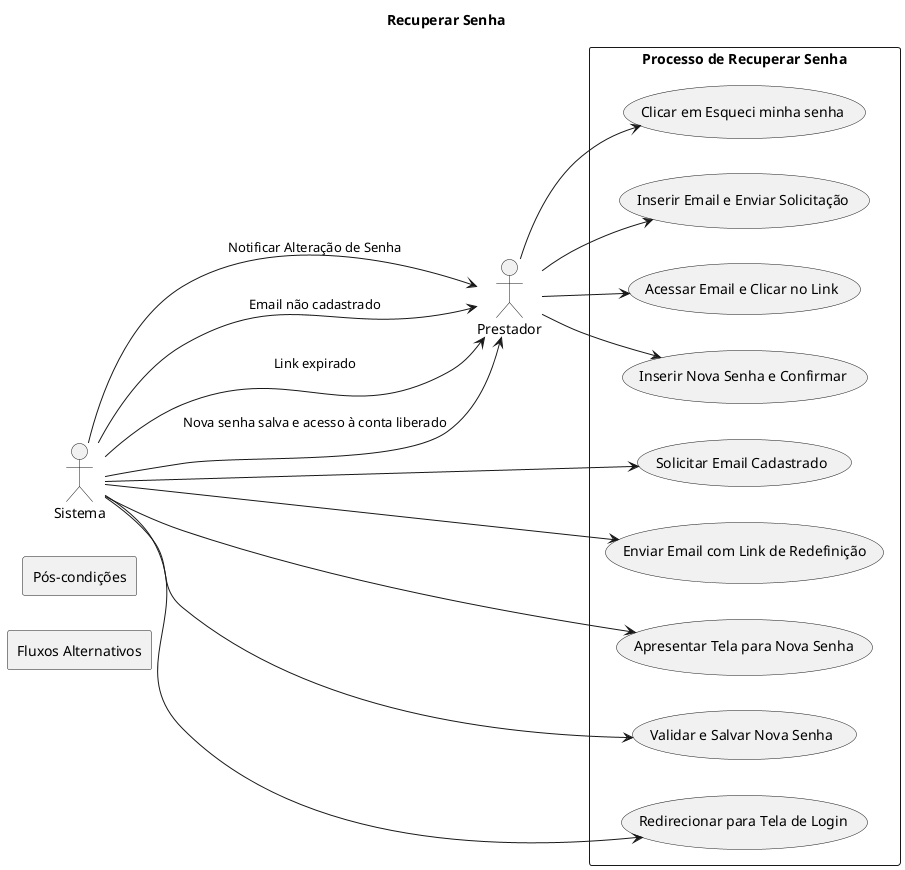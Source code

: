 @startuml Recuperar Senha
title Recuperar Senha
left to right direction
actor Prestador
actor Sistema

rectangle "Processo de Recuperar Senha" {
    Prestador --> (Clicar em Esqueci minha senha)
    Sistema --> (Solicitar Email Cadastrado)
    Prestador --> (Inserir Email e Enviar Solicitação)
    Sistema --> (Enviar Email com Link de Redefinição)
    Prestador --> (Acessar Email e Clicar no Link)
    Sistema --> (Apresentar Tela para Nova Senha)
    Prestador --> (Inserir Nova Senha e Confirmar)
    Sistema --> (Validar e Salvar Nova Senha)
    Sistema --> Prestador : "Notificar Alteração de Senha"
    Sistema --> (Redirecionar para Tela de Login)
}

rectangle "Fluxos Alternativos" {
    Sistema --> Prestador : "Email não cadastrado"
    Sistema --> Prestador : "Link expirado"
}

rectangle "Pós-condições" {
    Sistema --> Prestador : "Nova senha salva e acesso à conta liberado"
}
@enduml

